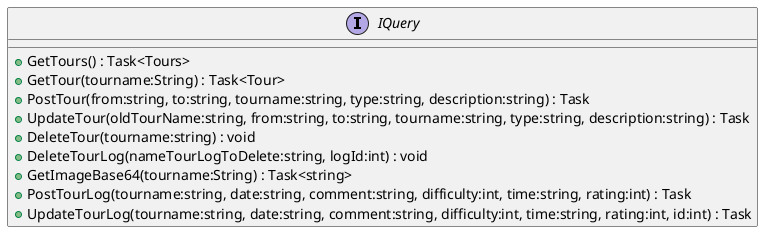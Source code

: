 @startuml
interface IQuery {
    + GetTours() : Task<Tours>
    + GetTour(tourname:String) : Task<Tour>
    + PostTour(from:string, to:string, tourname:string, type:string, description:string) : Task
    + UpdateTour(oldTourName:string, from:string, to:string, tourname:string, type:string, description:string) : Task
    + DeleteTour(tourname:string) : void
    + DeleteTourLog(nameTourLogToDelete:string, logId:int) : void
    + GetImageBase64(tourname:String) : Task<string>
    + PostTourLog(tourname:string, date:string, comment:string, difficulty:int, time:string, rating:int) : Task
    + UpdateTourLog(tourname:string, date:string, comment:string, difficulty:int, time:string, rating:int, id:int) : Task
}
@enduml
